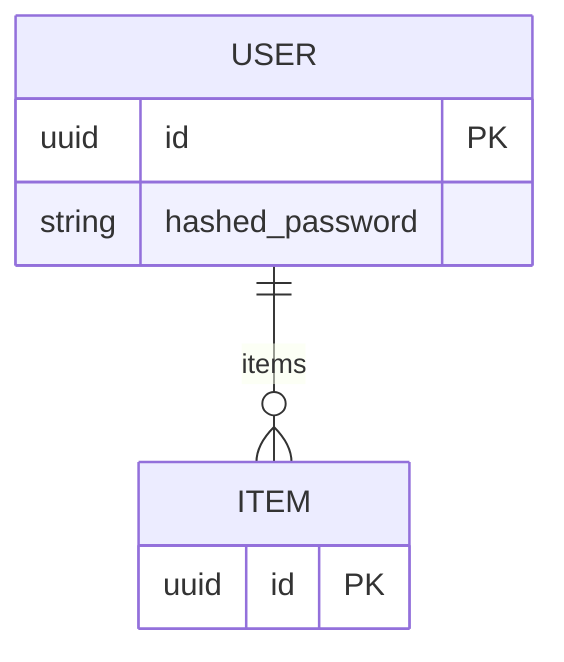 %% Database ERD Diagram
%% Generated: 2024-01-01T00:00:00.000000
%% Version: Unknown
%% Entities: 2
%% Relationships: 1
%% Status: invalid

%% This diagram is automatically generated from SQLModel definitions

erDiagram

USER {
    uuid id PK
    string hashed_password
}

ITEM {
    uuid id PK
}

USER ||--o{ ITEM : items